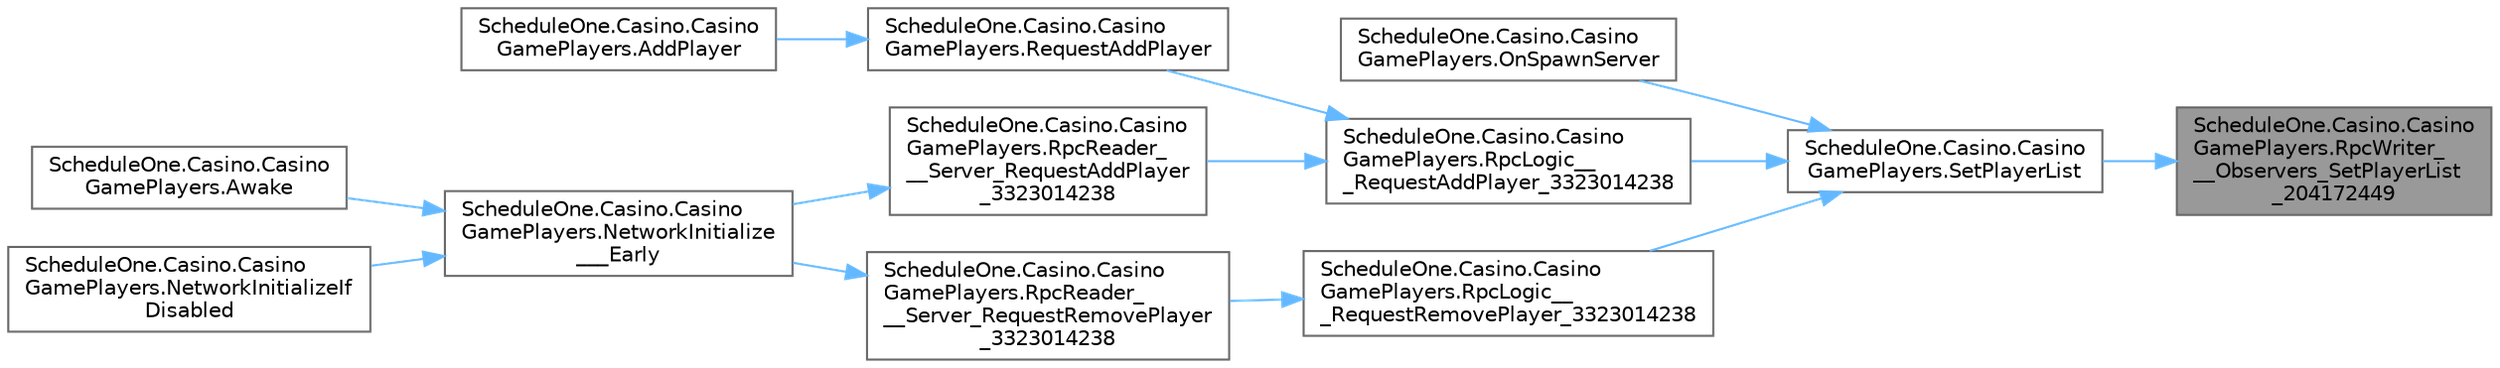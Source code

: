 digraph "ScheduleOne.Casino.CasinoGamePlayers.RpcWriter___Observers_SetPlayerList_204172449"
{
 // LATEX_PDF_SIZE
  bgcolor="transparent";
  edge [fontname=Helvetica,fontsize=10,labelfontname=Helvetica,labelfontsize=10];
  node [fontname=Helvetica,fontsize=10,shape=box,height=0.2,width=0.4];
  rankdir="RL";
  Node1 [id="Node000001",label="ScheduleOne.Casino.Casino\lGamePlayers.RpcWriter_\l__Observers_SetPlayerList\l_204172449",height=0.2,width=0.4,color="gray40", fillcolor="grey60", style="filled", fontcolor="black",tooltip=" "];
  Node1 -> Node2 [id="edge1_Node000001_Node000002",dir="back",color="steelblue1",style="solid",tooltip=" "];
  Node2 [id="Node000002",label="ScheduleOne.Casino.Casino\lGamePlayers.SetPlayerList",height=0.2,width=0.4,color="grey40", fillcolor="white", style="filled",URL="$class_schedule_one_1_1_casino_1_1_casino_game_players.html#a767aa0234d94feb651fc588eeb5386ab",tooltip=" "];
  Node2 -> Node3 [id="edge2_Node000002_Node000003",dir="back",color="steelblue1",style="solid",tooltip=" "];
  Node3 [id="Node000003",label="ScheduleOne.Casino.Casino\lGamePlayers.OnSpawnServer",height=0.2,width=0.4,color="grey40", fillcolor="white", style="filled",URL="$class_schedule_one_1_1_casino_1_1_casino_game_players.html#a8b7844699513404f06eaa22031a7533e",tooltip=" "];
  Node2 -> Node4 [id="edge3_Node000002_Node000004",dir="back",color="steelblue1",style="solid",tooltip=" "];
  Node4 [id="Node000004",label="ScheduleOne.Casino.Casino\lGamePlayers.RpcLogic__\l_RequestAddPlayer_3323014238",height=0.2,width=0.4,color="grey40", fillcolor="white", style="filled",URL="$class_schedule_one_1_1_casino_1_1_casino_game_players.html#a399a3b81185ca3c317bddb139f3cf7c5",tooltip=" "];
  Node4 -> Node5 [id="edge4_Node000004_Node000005",dir="back",color="steelblue1",style="solid",tooltip=" "];
  Node5 [id="Node000005",label="ScheduleOne.Casino.Casino\lGamePlayers.RequestAddPlayer",height=0.2,width=0.4,color="grey40", fillcolor="white", style="filled",URL="$class_schedule_one_1_1_casino_1_1_casino_game_players.html#a5bcdd2092716d01567276d58ea43c058",tooltip=" "];
  Node5 -> Node6 [id="edge5_Node000005_Node000006",dir="back",color="steelblue1",style="solid",tooltip=" "];
  Node6 [id="Node000006",label="ScheduleOne.Casino.Casino\lGamePlayers.AddPlayer",height=0.2,width=0.4,color="grey40", fillcolor="white", style="filled",URL="$class_schedule_one_1_1_casino_1_1_casino_game_players.html#ae07fb79206d1e1f747b3870b701819f9",tooltip=" "];
  Node4 -> Node7 [id="edge6_Node000004_Node000007",dir="back",color="steelblue1",style="solid",tooltip=" "];
  Node7 [id="Node000007",label="ScheduleOne.Casino.Casino\lGamePlayers.RpcReader_\l__Server_RequestAddPlayer\l_3323014238",height=0.2,width=0.4,color="grey40", fillcolor="white", style="filled",URL="$class_schedule_one_1_1_casino_1_1_casino_game_players.html#ad5418a6147f6732ea3a41fee039fe998",tooltip=" "];
  Node7 -> Node8 [id="edge7_Node000007_Node000008",dir="back",color="steelblue1",style="solid",tooltip=" "];
  Node8 [id="Node000008",label="ScheduleOne.Casino.Casino\lGamePlayers.NetworkInitialize\l___Early",height=0.2,width=0.4,color="grey40", fillcolor="white", style="filled",URL="$class_schedule_one_1_1_casino_1_1_casino_game_players.html#adee45d284aacfdee6f4a1f497801c88b",tooltip=" "];
  Node8 -> Node9 [id="edge8_Node000008_Node000009",dir="back",color="steelblue1",style="solid",tooltip=" "];
  Node9 [id="Node000009",label="ScheduleOne.Casino.Casino\lGamePlayers.Awake",height=0.2,width=0.4,color="grey40", fillcolor="white", style="filled",URL="$class_schedule_one_1_1_casino_1_1_casino_game_players.html#a027ca95891ed699ec2d04c6aef344c24",tooltip=" "];
  Node8 -> Node10 [id="edge9_Node000008_Node000010",dir="back",color="steelblue1",style="solid",tooltip=" "];
  Node10 [id="Node000010",label="ScheduleOne.Casino.Casino\lGamePlayers.NetworkInitializeIf\lDisabled",height=0.2,width=0.4,color="grey40", fillcolor="white", style="filled",URL="$class_schedule_one_1_1_casino_1_1_casino_game_players.html#a8f4c5b8e2218b2d9e644b95b87b8ac74",tooltip=" "];
  Node2 -> Node11 [id="edge10_Node000002_Node000011",dir="back",color="steelblue1",style="solid",tooltip=" "];
  Node11 [id="Node000011",label="ScheduleOne.Casino.Casino\lGamePlayers.RpcLogic__\l_RequestRemovePlayer_3323014238",height=0.2,width=0.4,color="grey40", fillcolor="white", style="filled",URL="$class_schedule_one_1_1_casino_1_1_casino_game_players.html#a9b20725e4ceb5017eda614fe55839763",tooltip=" "];
  Node11 -> Node12 [id="edge11_Node000011_Node000012",dir="back",color="steelblue1",style="solid",tooltip=" "];
  Node12 [id="Node000012",label="ScheduleOne.Casino.Casino\lGamePlayers.RpcReader_\l__Server_RequestRemovePlayer\l_3323014238",height=0.2,width=0.4,color="grey40", fillcolor="white", style="filled",URL="$class_schedule_one_1_1_casino_1_1_casino_game_players.html#a188fc50b78b719e806a0c73441a2d46d",tooltip=" "];
  Node12 -> Node8 [id="edge12_Node000012_Node000008",dir="back",color="steelblue1",style="solid",tooltip=" "];
}
